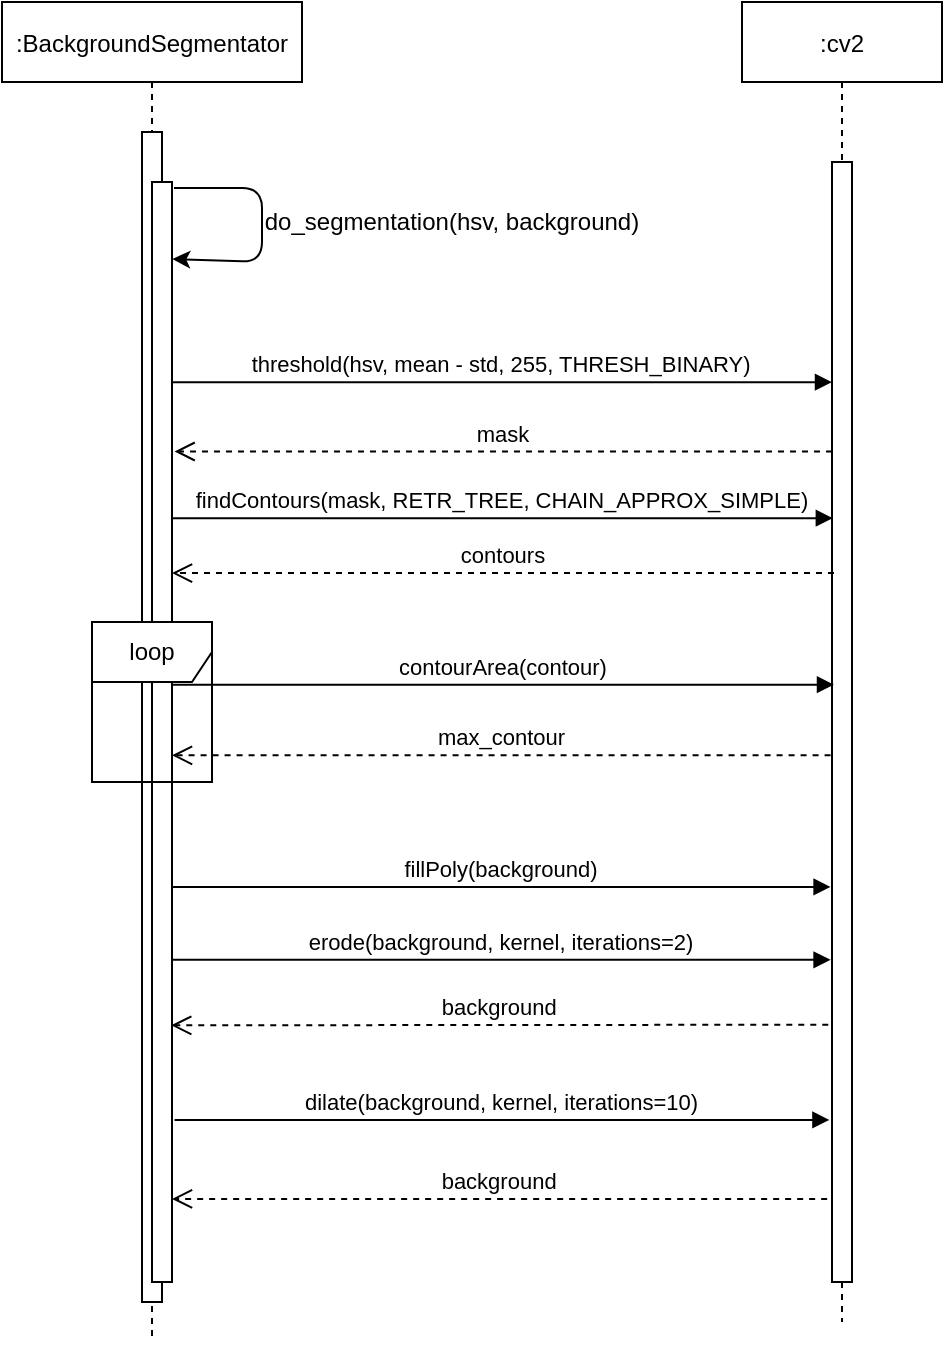 <mxfile version="14.5.3" type="device"><diagram id="kgpKYQtTHZ0yAKxKKP6v" name="Page-1"><mxGraphModel dx="772" dy="1051" grid="1" gridSize="10" guides="1" tooltips="1" connect="1" arrows="1" fold="1" page="1" pageScale="1" pageWidth="850" pageHeight="1100" math="0" shadow="0"><root><mxCell id="0"/><mxCell id="1" parent="0"/><mxCell id="3nuBFxr9cyL0pnOWT2aG-1" value=":BackgroundSegmentator" style="shape=umlLifeline;perimeter=lifelinePerimeter;container=1;collapsible=0;recursiveResize=0;rounded=0;shadow=0;strokeWidth=1;" parent="1" vertex="1"><mxGeometry x="70" y="80" width="150" height="670" as="geometry"/></mxCell><mxCell id="3nuBFxr9cyL0pnOWT2aG-2" value="" style="points=[];perimeter=orthogonalPerimeter;rounded=0;shadow=0;strokeWidth=1;" parent="3nuBFxr9cyL0pnOWT2aG-1" vertex="1"><mxGeometry x="70" y="65" width="10" height="585" as="geometry"/></mxCell><mxCell id="3nuBFxr9cyL0pnOWT2aG-4" value="" style="points=[];perimeter=orthogonalPerimeter;rounded=0;shadow=0;strokeWidth=1;" parent="3nuBFxr9cyL0pnOWT2aG-1" vertex="1"><mxGeometry x="75" y="90" width="10" height="550" as="geometry"/></mxCell><mxCell id="9Gq84qt1MCVfm3RckYyh-1" value="" style="endArrow=classic;html=1;entryX=1.014;entryY=0.07;entryDx=0;entryDy=0;entryPerimeter=0;" edge="1" parent="3nuBFxr9cyL0pnOWT2aG-1" target="3nuBFxr9cyL0pnOWT2aG-4"><mxGeometry width="50" height="50" relative="1" as="geometry"><mxPoint x="86" y="93" as="sourcePoint"/><mxPoint x="190" y="90" as="targetPoint"/><Array as="points"><mxPoint x="130" y="93"/><mxPoint x="130" y="130"/></Array></mxGeometry></mxCell><mxCell id="9Gq84qt1MCVfm3RckYyh-9" value="loop" style="shape=umlFrame;whiteSpace=wrap;html=1;" vertex="1" parent="3nuBFxr9cyL0pnOWT2aG-1"><mxGeometry x="45" y="310" width="60" height="80" as="geometry"/></mxCell><mxCell id="3nuBFxr9cyL0pnOWT2aG-5" value=":cv2" style="shape=umlLifeline;perimeter=lifelinePerimeter;container=1;collapsible=0;recursiveResize=0;rounded=0;shadow=0;strokeWidth=1;" parent="1" vertex="1"><mxGeometry x="440" y="80" width="100" height="660" as="geometry"/></mxCell><mxCell id="3nuBFxr9cyL0pnOWT2aG-6" value="" style="points=[];perimeter=orthogonalPerimeter;rounded=0;shadow=0;strokeWidth=1;" parent="3nuBFxr9cyL0pnOWT2aG-5" vertex="1"><mxGeometry x="45" y="80" width="10" height="560" as="geometry"/></mxCell><mxCell id="9Gq84qt1MCVfm3RckYyh-2" value="do_segmentation(hsv, background)" style="text;html=1;strokeColor=none;fillColor=none;align=center;verticalAlign=middle;whiteSpace=wrap;rounded=0;" vertex="1" parent="1"><mxGeometry x="190" y="180" width="210" height="20" as="geometry"/></mxCell><mxCell id="9Gq84qt1MCVfm3RckYyh-3" value="threshold(hsv, mean - std, 255, THRESH_BINARY)" style="verticalAlign=bottom;endArrow=block;shadow=0;strokeWidth=1;exitX=0.957;exitY=0.182;exitDx=0;exitDy=0;exitPerimeter=0;" edge="1" parent="1" source="3nuBFxr9cyL0pnOWT2aG-4" target="3nuBFxr9cyL0pnOWT2aG-6"><mxGeometry relative="1" as="geometry"><mxPoint x="160" y="230.0" as="sourcePoint"/><mxPoint x="355" y="230.0" as="targetPoint"/></mxGeometry></mxCell><mxCell id="9Gq84qt1MCVfm3RckYyh-4" value="mask" style="verticalAlign=bottom;endArrow=open;dashed=1;endSize=8;shadow=0;strokeWidth=1;entryX=1.129;entryY=0.245;entryDx=0;entryDy=0;entryPerimeter=0;" edge="1" parent="1" source="3nuBFxr9cyL0pnOWT2aG-6" target="3nuBFxr9cyL0pnOWT2aG-4"><mxGeometry relative="1" as="geometry"><mxPoint x="220" y="290.0" as="targetPoint"/><mxPoint x="415" y="290.0" as="sourcePoint"/></mxGeometry></mxCell><mxCell id="9Gq84qt1MCVfm3RckYyh-5" value="findContours(mask, RETR_TREE, CHAIN_APPROX_SIMPLE)" style="verticalAlign=bottom;endArrow=block;shadow=0;strokeWidth=1;entryX=0.043;entryY=0.318;entryDx=0;entryDy=0;entryPerimeter=0;" edge="1" parent="1" source="3nuBFxr9cyL0pnOWT2aG-4" target="3nuBFxr9cyL0pnOWT2aG-6"><mxGeometry relative="1" as="geometry"><mxPoint x="160.0" y="340.07" as="sourcePoint"/><mxPoint x="491.03" y="340.0" as="targetPoint"/></mxGeometry></mxCell><mxCell id="9Gq84qt1MCVfm3RckYyh-6" value="contours" style="verticalAlign=bottom;endArrow=open;dashed=1;endSize=8;shadow=0;strokeWidth=1;exitX=0.1;exitY=0.367;exitDx=0;exitDy=0;exitPerimeter=0;" edge="1" parent="1" source="3nuBFxr9cyL0pnOWT2aG-6" target="3nuBFxr9cyL0pnOWT2aG-4"><mxGeometry relative="1" as="geometry"><mxPoint x="150.0" y="390.0" as="targetPoint"/><mxPoint x="478.34" y="390.0" as="sourcePoint"/></mxGeometry></mxCell><mxCell id="9Gq84qt1MCVfm3RckYyh-7" value="contourArea(contour)" style="verticalAlign=bottom;endArrow=block;shadow=0;strokeWidth=1;entryX=0.1;entryY=0.556;entryDx=0;entryDy=0;entryPerimeter=0;" edge="1" parent="1"><mxGeometry relative="1" as="geometry"><mxPoint x="155" y="421.36" as="sourcePoint"/><mxPoint x="486" y="421.36" as="targetPoint"/></mxGeometry></mxCell><mxCell id="9Gq84qt1MCVfm3RckYyh-8" value="max_contour" style="verticalAlign=bottom;endArrow=open;dashed=1;endSize=8;shadow=0;strokeWidth=1;exitX=-0.071;exitY=0.619;exitDx=0;exitDy=0;exitPerimeter=0;" edge="1" parent="1"><mxGeometry relative="1" as="geometry"><mxPoint x="155" y="456.64" as="targetPoint"/><mxPoint x="484.29" y="456.64" as="sourcePoint"/></mxGeometry></mxCell><mxCell id="9Gq84qt1MCVfm3RckYyh-10" value="fillPoly(background)" style="verticalAlign=bottom;endArrow=block;shadow=0;strokeWidth=1;entryX=-0.071;entryY=0.683;entryDx=0;entryDy=0;entryPerimeter=0;" edge="1" parent="1"><mxGeometry relative="1" as="geometry"><mxPoint x="155" y="522.48" as="sourcePoint"/><mxPoint x="484.29" y="522.48" as="targetPoint"/></mxGeometry></mxCell><mxCell id="9Gq84qt1MCVfm3RckYyh-12" value="dilate(background, kernel, iterations=10)" style="verticalAlign=bottom;endArrow=block;shadow=0;strokeWidth=1;entryX=-0.129;entryY=0.891;entryDx=0;entryDy=0;entryPerimeter=0;exitX=1.129;exitY=0.889;exitDx=0;exitDy=0;exitPerimeter=0;" edge="1" parent="1"><mxGeometry relative="1" as="geometry"><mxPoint x="156.29" y="638.95" as="sourcePoint"/><mxPoint x="483.71" y="638.96" as="targetPoint"/></mxGeometry></mxCell><mxCell id="9Gq84qt1MCVfm3RckYyh-13" value="background" style="verticalAlign=bottom;endArrow=open;dashed=1;endSize=8;shadow=0;strokeWidth=1;entryX=0.96;entryY=0.803;entryDx=0;entryDy=0;entryPerimeter=0;exitX=-0.186;exitY=0.806;exitDx=0;exitDy=0;exitPerimeter=0;" edge="1" parent="1"><mxGeometry relative="1" as="geometry"><mxPoint x="154.6" y="591.65" as="targetPoint"/><mxPoint x="483.14" y="591.36" as="sourcePoint"/></mxGeometry></mxCell><mxCell id="9Gq84qt1MCVfm3RckYyh-14" value="erode(background, kernel, iterations=2)" style="verticalAlign=bottom;endArrow=block;shadow=0;strokeWidth=1;entryX=-0.071;entryY=0.748;entryDx=0;entryDy=0;entryPerimeter=0;" edge="1" parent="1"><mxGeometry relative="1" as="geometry"><mxPoint x="155" y="558.88" as="sourcePoint"/><mxPoint x="484.29" y="558.88" as="targetPoint"/></mxGeometry></mxCell><mxCell id="9Gq84qt1MCVfm3RckYyh-15" value="background" style="verticalAlign=bottom;endArrow=open;dashed=1;endSize=8;shadow=0;strokeWidth=1;exitX=0.157;exitY=0.61;exitDx=0;exitDy=0;exitPerimeter=0;" edge="1" parent="1"><mxGeometry relative="1" as="geometry"><mxPoint x="155" y="678.46" as="targetPoint"/><mxPoint x="482.57" y="678.46" as="sourcePoint"/></mxGeometry></mxCell></root></mxGraphModel></diagram></mxfile>